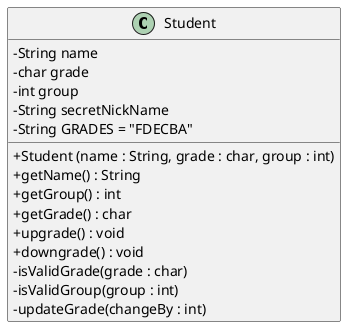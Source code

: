 @startuml
skinparam classAttributeIconSize 0
class Student  {
  - String name
  - char grade
  - int group
  - String secretNickName
  - String GRADES = "FDECBA"

  + Student (name : String, grade : char, group : int)
  + getName() : String
  + getGroup() : int
  + getGrade() : char
  + upgrade() : void
  + downgrade() : void
  - isValidGrade(grade : char)
  - isValidGroup(group : int)
  - updateGrade(changeBy : int)

}
@enduml
